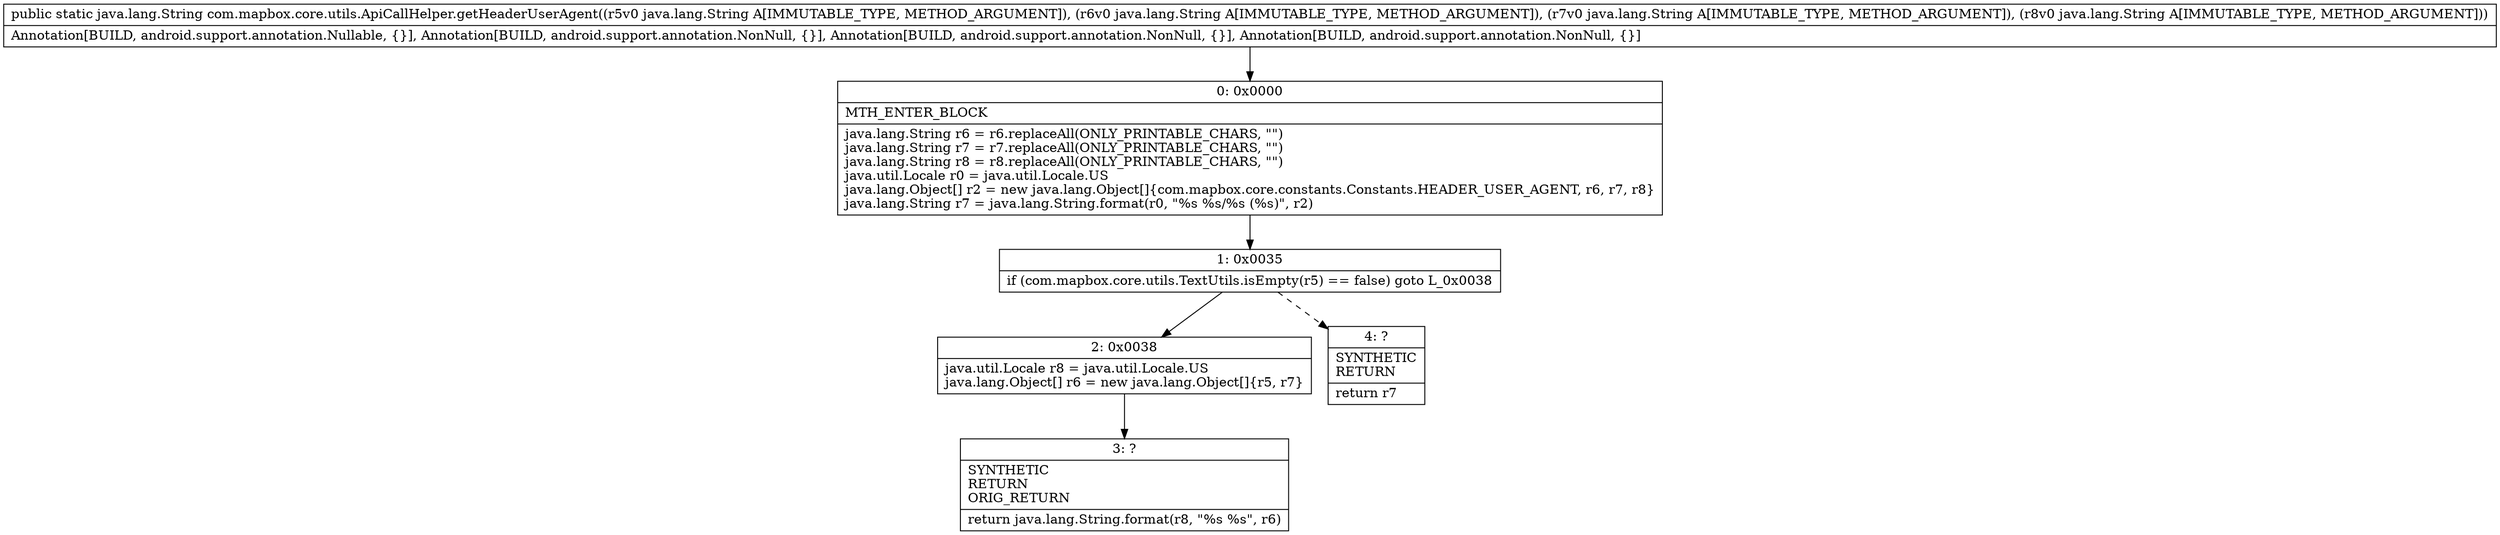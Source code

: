 digraph "CFG forcom.mapbox.core.utils.ApiCallHelper.getHeaderUserAgent(Ljava\/lang\/String;Ljava\/lang\/String;Ljava\/lang\/String;Ljava\/lang\/String;)Ljava\/lang\/String;" {
Node_0 [shape=record,label="{0\:\ 0x0000|MTH_ENTER_BLOCK\l|java.lang.String r6 = r6.replaceAll(ONLY_PRINTABLE_CHARS, \"\")\ljava.lang.String r7 = r7.replaceAll(ONLY_PRINTABLE_CHARS, \"\")\ljava.lang.String r8 = r8.replaceAll(ONLY_PRINTABLE_CHARS, \"\")\ljava.util.Locale r0 = java.util.Locale.US\ljava.lang.Object[] r2 = new java.lang.Object[]\{com.mapbox.core.constants.Constants.HEADER_USER_AGENT, r6, r7, r8\}\ljava.lang.String r7 = java.lang.String.format(r0, \"%s %s\/%s (%s)\", r2)\l}"];
Node_1 [shape=record,label="{1\:\ 0x0035|if (com.mapbox.core.utils.TextUtils.isEmpty(r5) == false) goto L_0x0038\l}"];
Node_2 [shape=record,label="{2\:\ 0x0038|java.util.Locale r8 = java.util.Locale.US\ljava.lang.Object[] r6 = new java.lang.Object[]\{r5, r7\}\l}"];
Node_3 [shape=record,label="{3\:\ ?|SYNTHETIC\lRETURN\lORIG_RETURN\l|return java.lang.String.format(r8, \"%s %s\", r6)\l}"];
Node_4 [shape=record,label="{4\:\ ?|SYNTHETIC\lRETURN\l|return r7\l}"];
MethodNode[shape=record,label="{public static java.lang.String com.mapbox.core.utils.ApiCallHelper.getHeaderUserAgent((r5v0 java.lang.String A[IMMUTABLE_TYPE, METHOD_ARGUMENT]), (r6v0 java.lang.String A[IMMUTABLE_TYPE, METHOD_ARGUMENT]), (r7v0 java.lang.String A[IMMUTABLE_TYPE, METHOD_ARGUMENT]), (r8v0 java.lang.String A[IMMUTABLE_TYPE, METHOD_ARGUMENT]))  | Annotation[BUILD, android.support.annotation.Nullable, \{\}], Annotation[BUILD, android.support.annotation.NonNull, \{\}], Annotation[BUILD, android.support.annotation.NonNull, \{\}], Annotation[BUILD, android.support.annotation.NonNull, \{\}]\l}"];
MethodNode -> Node_0;
Node_0 -> Node_1;
Node_1 -> Node_2;
Node_1 -> Node_4[style=dashed];
Node_2 -> Node_3;
}

